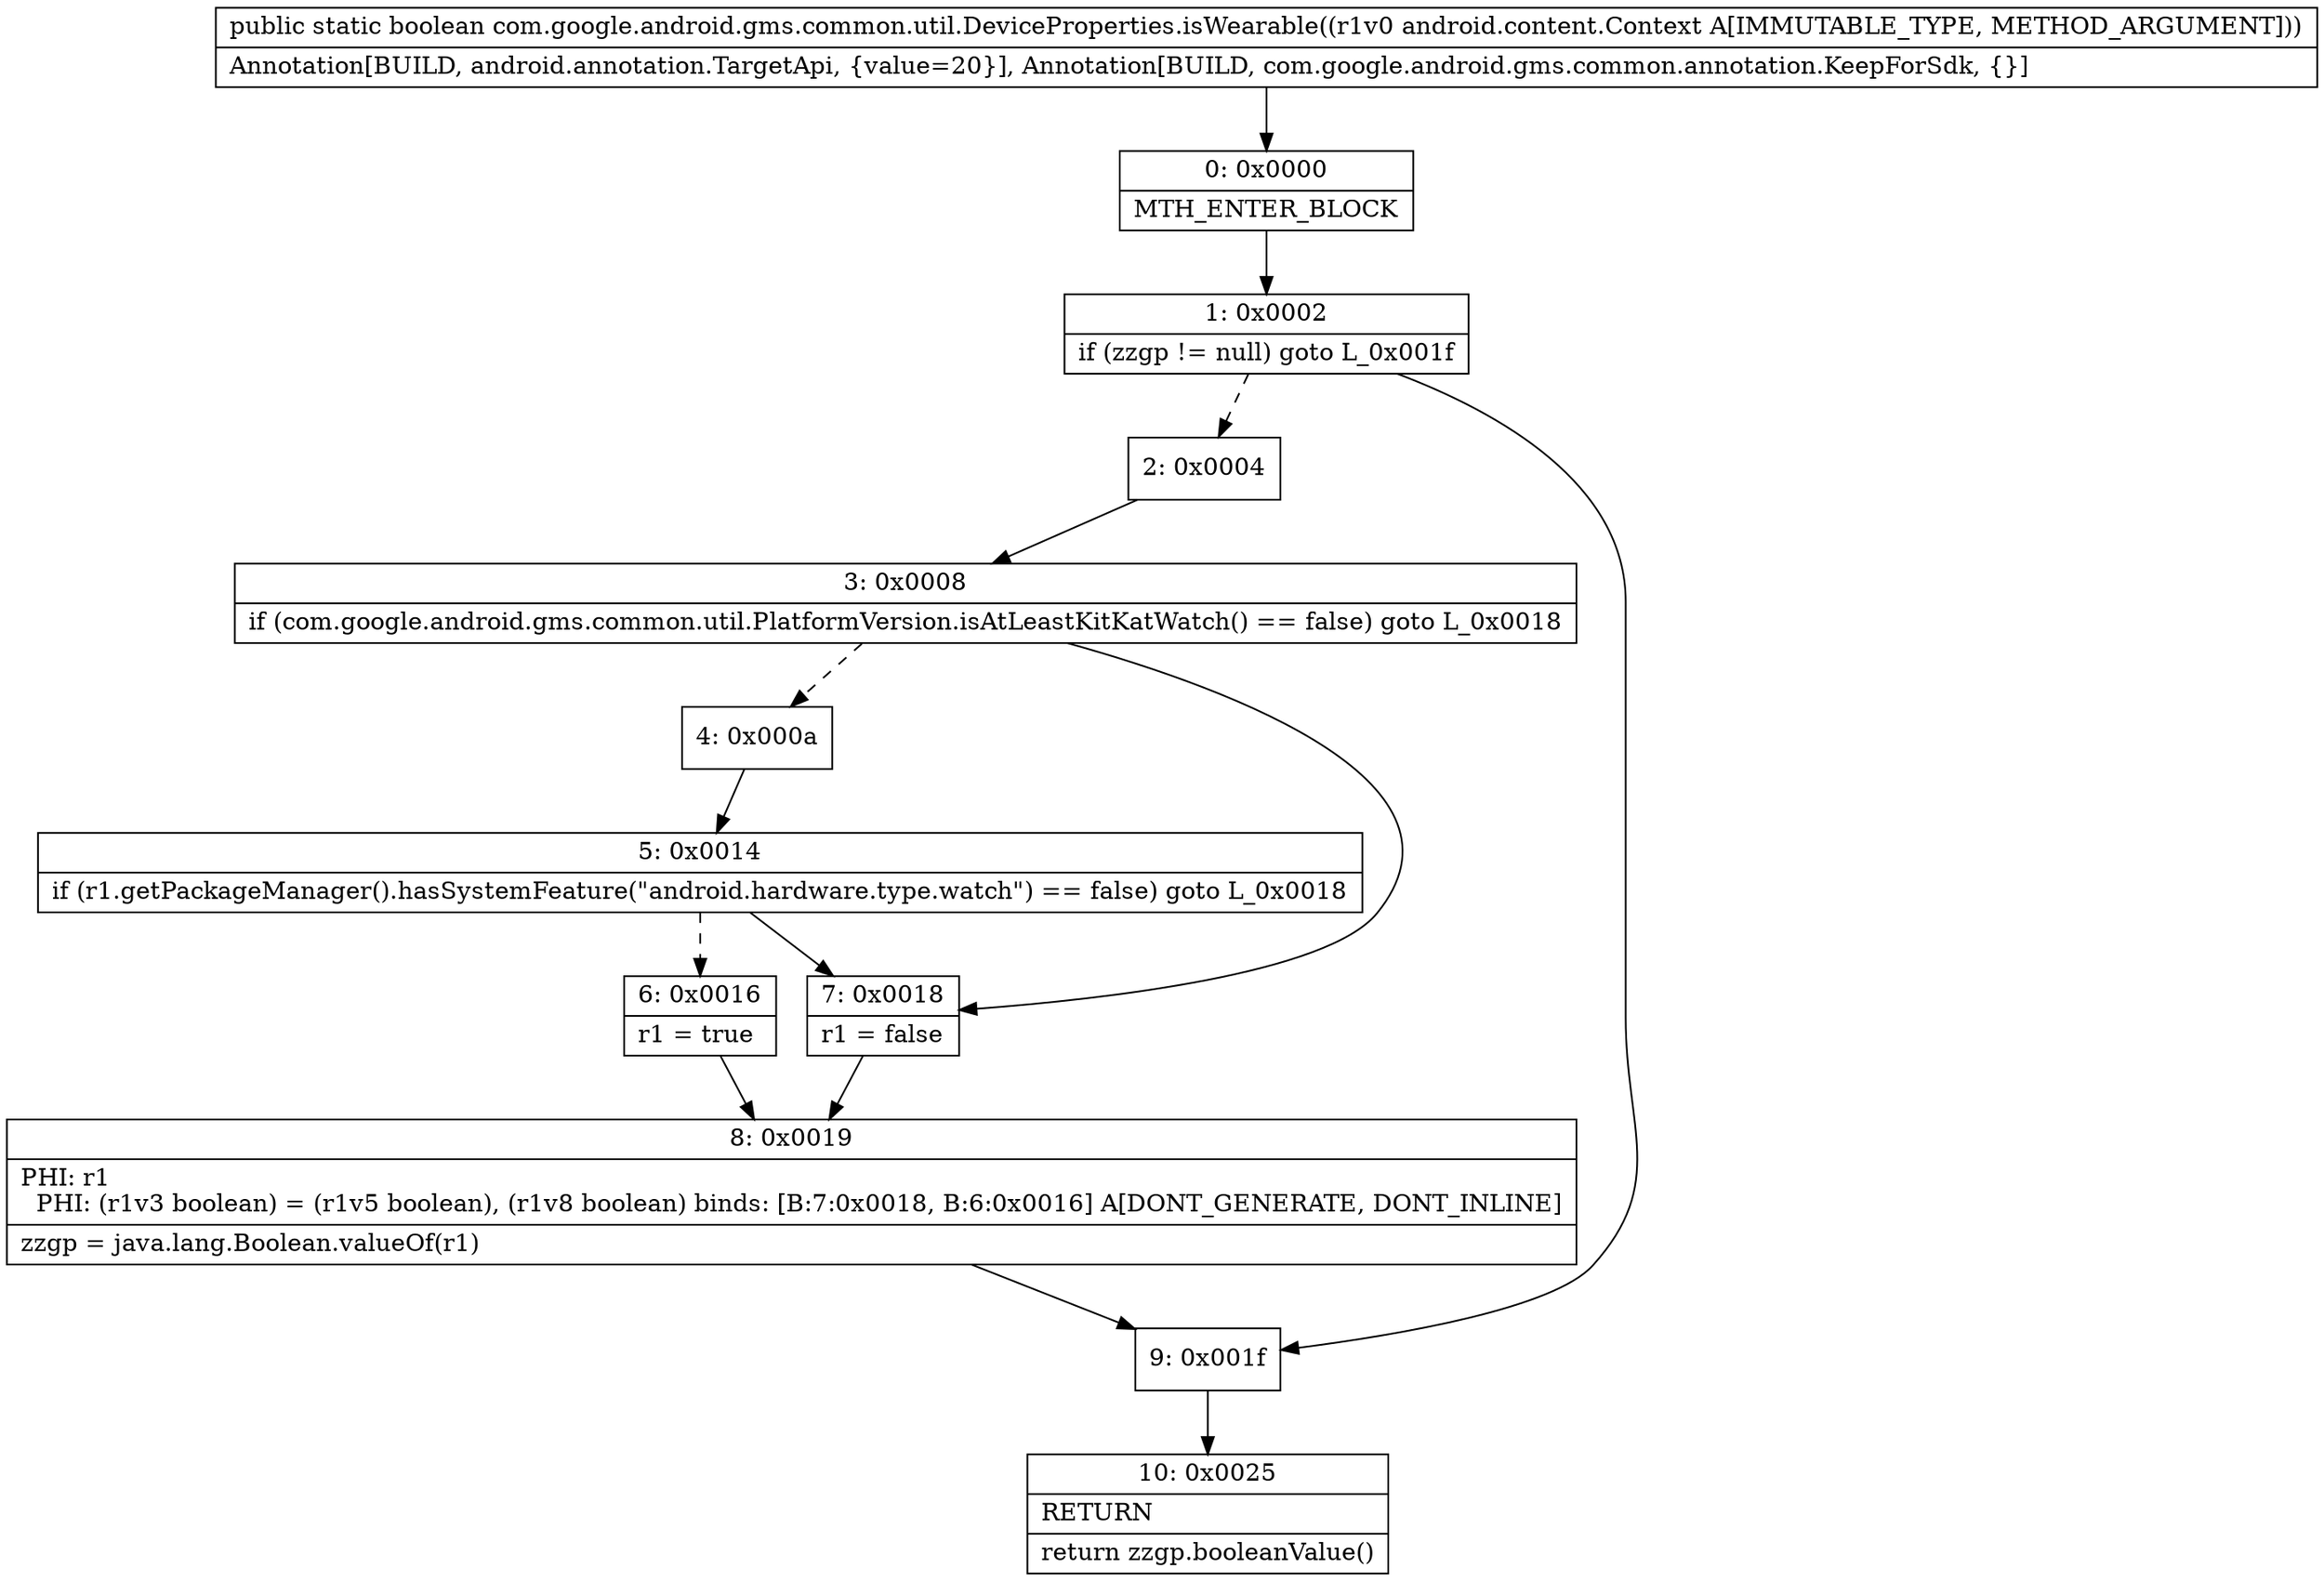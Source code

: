 digraph "CFG forcom.google.android.gms.common.util.DeviceProperties.isWearable(Landroid\/content\/Context;)Z" {
Node_0 [shape=record,label="{0\:\ 0x0000|MTH_ENTER_BLOCK\l}"];
Node_1 [shape=record,label="{1\:\ 0x0002|if (zzgp != null) goto L_0x001f\l}"];
Node_2 [shape=record,label="{2\:\ 0x0004}"];
Node_3 [shape=record,label="{3\:\ 0x0008|if (com.google.android.gms.common.util.PlatformVersion.isAtLeastKitKatWatch() == false) goto L_0x0018\l}"];
Node_4 [shape=record,label="{4\:\ 0x000a}"];
Node_5 [shape=record,label="{5\:\ 0x0014|if (r1.getPackageManager().hasSystemFeature(\"android.hardware.type.watch\") == false) goto L_0x0018\l}"];
Node_6 [shape=record,label="{6\:\ 0x0016|r1 = true\l}"];
Node_7 [shape=record,label="{7\:\ 0x0018|r1 = false\l}"];
Node_8 [shape=record,label="{8\:\ 0x0019|PHI: r1 \l  PHI: (r1v3 boolean) = (r1v5 boolean), (r1v8 boolean) binds: [B:7:0x0018, B:6:0x0016] A[DONT_GENERATE, DONT_INLINE]\l|zzgp = java.lang.Boolean.valueOf(r1)\l}"];
Node_9 [shape=record,label="{9\:\ 0x001f}"];
Node_10 [shape=record,label="{10\:\ 0x0025|RETURN\l|return zzgp.booleanValue()\l}"];
MethodNode[shape=record,label="{public static boolean com.google.android.gms.common.util.DeviceProperties.isWearable((r1v0 android.content.Context A[IMMUTABLE_TYPE, METHOD_ARGUMENT]))  | Annotation[BUILD, android.annotation.TargetApi, \{value=20\}], Annotation[BUILD, com.google.android.gms.common.annotation.KeepForSdk, \{\}]\l}"];
MethodNode -> Node_0;
Node_0 -> Node_1;
Node_1 -> Node_2[style=dashed];
Node_1 -> Node_9;
Node_2 -> Node_3;
Node_3 -> Node_4[style=dashed];
Node_3 -> Node_7;
Node_4 -> Node_5;
Node_5 -> Node_6[style=dashed];
Node_5 -> Node_7;
Node_6 -> Node_8;
Node_7 -> Node_8;
Node_8 -> Node_9;
Node_9 -> Node_10;
}

